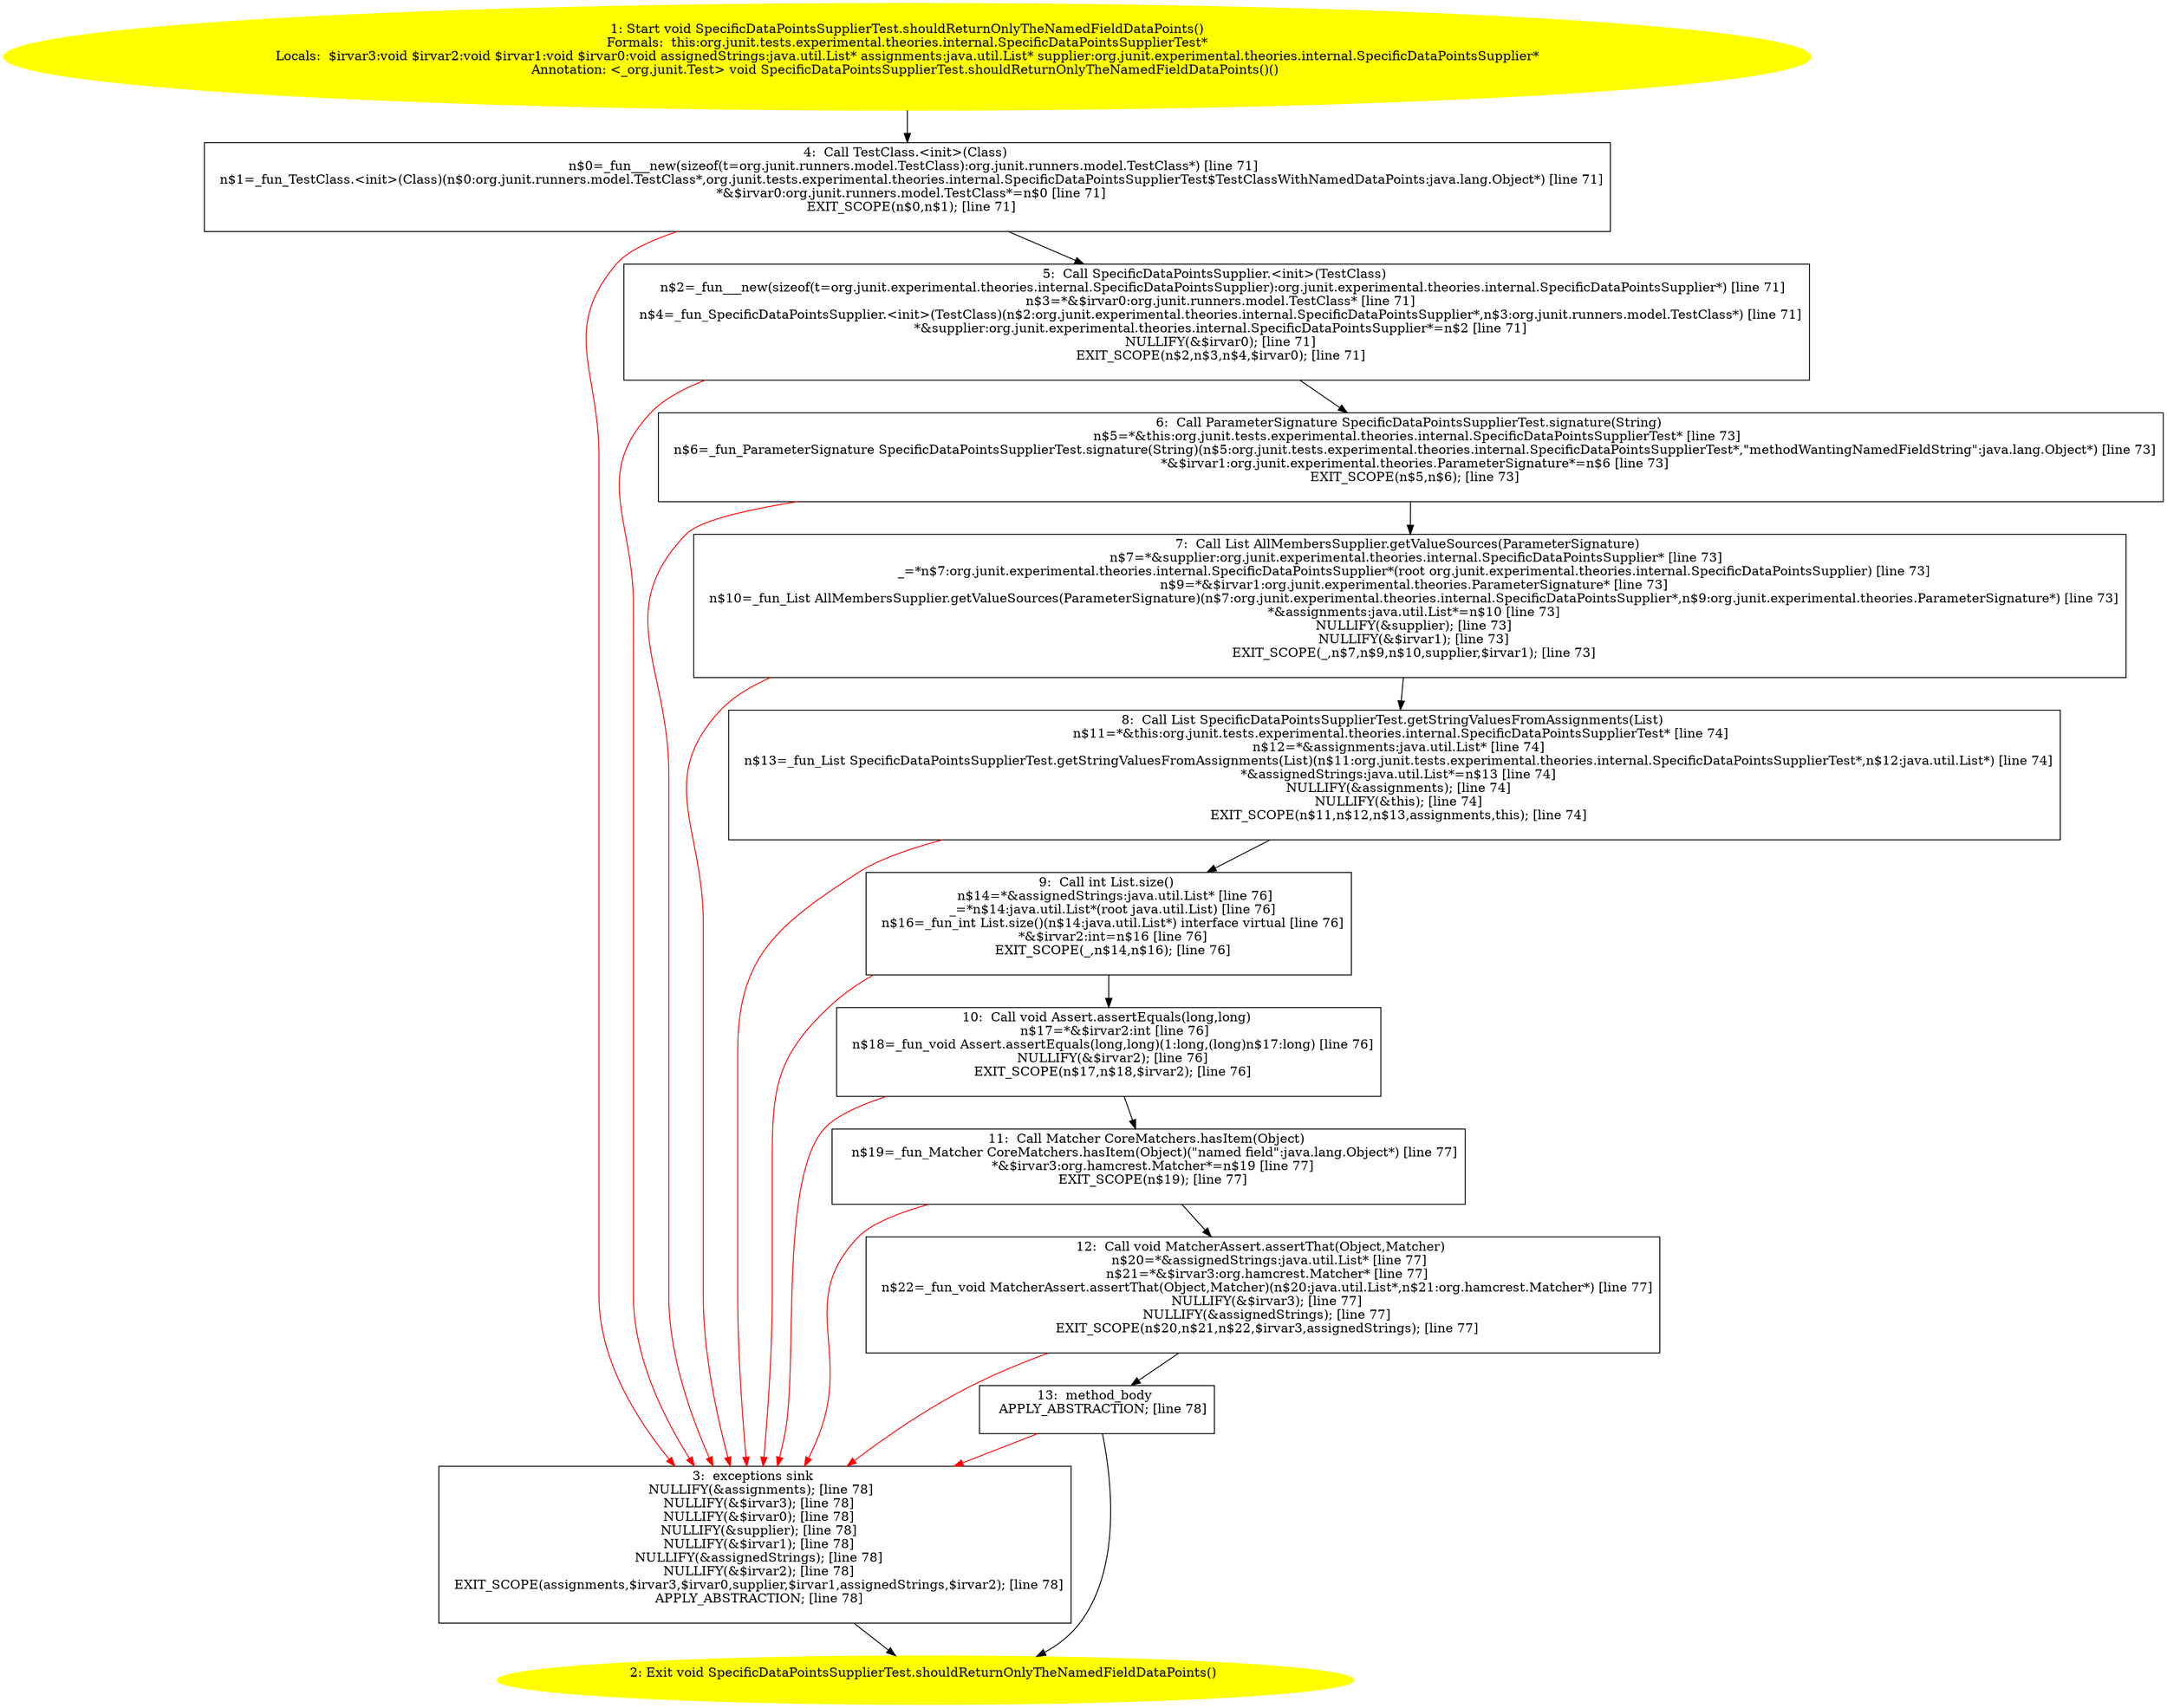 /* @generated */
digraph cfg {
"org.junit.tests.experimental.theories.internal.SpecificDataPointsSupplierTest.shouldReturnOnlyTheNam.b462f2690a3c47c4aa0bd218b69e1b3a_1" [label="1: Start void SpecificDataPointsSupplierTest.shouldReturnOnlyTheNamedFieldDataPoints()\nFormals:  this:org.junit.tests.experimental.theories.internal.SpecificDataPointsSupplierTest*\nLocals:  $irvar3:void $irvar2:void $irvar1:void $irvar0:void assignedStrings:java.util.List* assignments:java.util.List* supplier:org.junit.experimental.theories.internal.SpecificDataPointsSupplier*\nAnnotation: <_org.junit.Test> void SpecificDataPointsSupplierTest.shouldReturnOnlyTheNamedFieldDataPoints()() \n  " color=yellow style=filled]
	

	 "org.junit.tests.experimental.theories.internal.SpecificDataPointsSupplierTest.shouldReturnOnlyTheNam.b462f2690a3c47c4aa0bd218b69e1b3a_1" -> "org.junit.tests.experimental.theories.internal.SpecificDataPointsSupplierTest.shouldReturnOnlyTheNam.b462f2690a3c47c4aa0bd218b69e1b3a_4" ;
"org.junit.tests.experimental.theories.internal.SpecificDataPointsSupplierTest.shouldReturnOnlyTheNam.b462f2690a3c47c4aa0bd218b69e1b3a_2" [label="2: Exit void SpecificDataPointsSupplierTest.shouldReturnOnlyTheNamedFieldDataPoints() \n  " color=yellow style=filled]
	

"org.junit.tests.experimental.theories.internal.SpecificDataPointsSupplierTest.shouldReturnOnlyTheNam.b462f2690a3c47c4aa0bd218b69e1b3a_3" [label="3:  exceptions sink \n   NULLIFY(&assignments); [line 78]\n  NULLIFY(&$irvar3); [line 78]\n  NULLIFY(&$irvar0); [line 78]\n  NULLIFY(&supplier); [line 78]\n  NULLIFY(&$irvar1); [line 78]\n  NULLIFY(&assignedStrings); [line 78]\n  NULLIFY(&$irvar2); [line 78]\n  EXIT_SCOPE(assignments,$irvar3,$irvar0,supplier,$irvar1,assignedStrings,$irvar2); [line 78]\n  APPLY_ABSTRACTION; [line 78]\n " shape="box"]
	

	 "org.junit.tests.experimental.theories.internal.SpecificDataPointsSupplierTest.shouldReturnOnlyTheNam.b462f2690a3c47c4aa0bd218b69e1b3a_3" -> "org.junit.tests.experimental.theories.internal.SpecificDataPointsSupplierTest.shouldReturnOnlyTheNam.b462f2690a3c47c4aa0bd218b69e1b3a_2" ;
"org.junit.tests.experimental.theories.internal.SpecificDataPointsSupplierTest.shouldReturnOnlyTheNam.b462f2690a3c47c4aa0bd218b69e1b3a_4" [label="4:  Call TestClass.<init>(Class) \n   n$0=_fun___new(sizeof(t=org.junit.runners.model.TestClass):org.junit.runners.model.TestClass*) [line 71]\n  n$1=_fun_TestClass.<init>(Class)(n$0:org.junit.runners.model.TestClass*,org.junit.tests.experimental.theories.internal.SpecificDataPointsSupplierTest$TestClassWithNamedDataPoints:java.lang.Object*) [line 71]\n  *&$irvar0:org.junit.runners.model.TestClass*=n$0 [line 71]\n  EXIT_SCOPE(n$0,n$1); [line 71]\n " shape="box"]
	

	 "org.junit.tests.experimental.theories.internal.SpecificDataPointsSupplierTest.shouldReturnOnlyTheNam.b462f2690a3c47c4aa0bd218b69e1b3a_4" -> "org.junit.tests.experimental.theories.internal.SpecificDataPointsSupplierTest.shouldReturnOnlyTheNam.b462f2690a3c47c4aa0bd218b69e1b3a_5" ;
	 "org.junit.tests.experimental.theories.internal.SpecificDataPointsSupplierTest.shouldReturnOnlyTheNam.b462f2690a3c47c4aa0bd218b69e1b3a_4" -> "org.junit.tests.experimental.theories.internal.SpecificDataPointsSupplierTest.shouldReturnOnlyTheNam.b462f2690a3c47c4aa0bd218b69e1b3a_3" [color="red" ];
"org.junit.tests.experimental.theories.internal.SpecificDataPointsSupplierTest.shouldReturnOnlyTheNam.b462f2690a3c47c4aa0bd218b69e1b3a_5" [label="5:  Call SpecificDataPointsSupplier.<init>(TestClass) \n   n$2=_fun___new(sizeof(t=org.junit.experimental.theories.internal.SpecificDataPointsSupplier):org.junit.experimental.theories.internal.SpecificDataPointsSupplier*) [line 71]\n  n$3=*&$irvar0:org.junit.runners.model.TestClass* [line 71]\n  n$4=_fun_SpecificDataPointsSupplier.<init>(TestClass)(n$2:org.junit.experimental.theories.internal.SpecificDataPointsSupplier*,n$3:org.junit.runners.model.TestClass*) [line 71]\n  *&supplier:org.junit.experimental.theories.internal.SpecificDataPointsSupplier*=n$2 [line 71]\n  NULLIFY(&$irvar0); [line 71]\n  EXIT_SCOPE(n$2,n$3,n$4,$irvar0); [line 71]\n " shape="box"]
	

	 "org.junit.tests.experimental.theories.internal.SpecificDataPointsSupplierTest.shouldReturnOnlyTheNam.b462f2690a3c47c4aa0bd218b69e1b3a_5" -> "org.junit.tests.experimental.theories.internal.SpecificDataPointsSupplierTest.shouldReturnOnlyTheNam.b462f2690a3c47c4aa0bd218b69e1b3a_6" ;
	 "org.junit.tests.experimental.theories.internal.SpecificDataPointsSupplierTest.shouldReturnOnlyTheNam.b462f2690a3c47c4aa0bd218b69e1b3a_5" -> "org.junit.tests.experimental.theories.internal.SpecificDataPointsSupplierTest.shouldReturnOnlyTheNam.b462f2690a3c47c4aa0bd218b69e1b3a_3" [color="red" ];
"org.junit.tests.experimental.theories.internal.SpecificDataPointsSupplierTest.shouldReturnOnlyTheNam.b462f2690a3c47c4aa0bd218b69e1b3a_6" [label="6:  Call ParameterSignature SpecificDataPointsSupplierTest.signature(String) \n   n$5=*&this:org.junit.tests.experimental.theories.internal.SpecificDataPointsSupplierTest* [line 73]\n  n$6=_fun_ParameterSignature SpecificDataPointsSupplierTest.signature(String)(n$5:org.junit.tests.experimental.theories.internal.SpecificDataPointsSupplierTest*,\"methodWantingNamedFieldString\":java.lang.Object*) [line 73]\n  *&$irvar1:org.junit.experimental.theories.ParameterSignature*=n$6 [line 73]\n  EXIT_SCOPE(n$5,n$6); [line 73]\n " shape="box"]
	

	 "org.junit.tests.experimental.theories.internal.SpecificDataPointsSupplierTest.shouldReturnOnlyTheNam.b462f2690a3c47c4aa0bd218b69e1b3a_6" -> "org.junit.tests.experimental.theories.internal.SpecificDataPointsSupplierTest.shouldReturnOnlyTheNam.b462f2690a3c47c4aa0bd218b69e1b3a_7" ;
	 "org.junit.tests.experimental.theories.internal.SpecificDataPointsSupplierTest.shouldReturnOnlyTheNam.b462f2690a3c47c4aa0bd218b69e1b3a_6" -> "org.junit.tests.experimental.theories.internal.SpecificDataPointsSupplierTest.shouldReturnOnlyTheNam.b462f2690a3c47c4aa0bd218b69e1b3a_3" [color="red" ];
"org.junit.tests.experimental.theories.internal.SpecificDataPointsSupplierTest.shouldReturnOnlyTheNam.b462f2690a3c47c4aa0bd218b69e1b3a_7" [label="7:  Call List AllMembersSupplier.getValueSources(ParameterSignature) \n   n$7=*&supplier:org.junit.experimental.theories.internal.SpecificDataPointsSupplier* [line 73]\n  _=*n$7:org.junit.experimental.theories.internal.SpecificDataPointsSupplier*(root org.junit.experimental.theories.internal.SpecificDataPointsSupplier) [line 73]\n  n$9=*&$irvar1:org.junit.experimental.theories.ParameterSignature* [line 73]\n  n$10=_fun_List AllMembersSupplier.getValueSources(ParameterSignature)(n$7:org.junit.experimental.theories.internal.SpecificDataPointsSupplier*,n$9:org.junit.experimental.theories.ParameterSignature*) [line 73]\n  *&assignments:java.util.List*=n$10 [line 73]\n  NULLIFY(&supplier); [line 73]\n  NULLIFY(&$irvar1); [line 73]\n  EXIT_SCOPE(_,n$7,n$9,n$10,supplier,$irvar1); [line 73]\n " shape="box"]
	

	 "org.junit.tests.experimental.theories.internal.SpecificDataPointsSupplierTest.shouldReturnOnlyTheNam.b462f2690a3c47c4aa0bd218b69e1b3a_7" -> "org.junit.tests.experimental.theories.internal.SpecificDataPointsSupplierTest.shouldReturnOnlyTheNam.b462f2690a3c47c4aa0bd218b69e1b3a_8" ;
	 "org.junit.tests.experimental.theories.internal.SpecificDataPointsSupplierTest.shouldReturnOnlyTheNam.b462f2690a3c47c4aa0bd218b69e1b3a_7" -> "org.junit.tests.experimental.theories.internal.SpecificDataPointsSupplierTest.shouldReturnOnlyTheNam.b462f2690a3c47c4aa0bd218b69e1b3a_3" [color="red" ];
"org.junit.tests.experimental.theories.internal.SpecificDataPointsSupplierTest.shouldReturnOnlyTheNam.b462f2690a3c47c4aa0bd218b69e1b3a_8" [label="8:  Call List SpecificDataPointsSupplierTest.getStringValuesFromAssignments(List) \n   n$11=*&this:org.junit.tests.experimental.theories.internal.SpecificDataPointsSupplierTest* [line 74]\n  n$12=*&assignments:java.util.List* [line 74]\n  n$13=_fun_List SpecificDataPointsSupplierTest.getStringValuesFromAssignments(List)(n$11:org.junit.tests.experimental.theories.internal.SpecificDataPointsSupplierTest*,n$12:java.util.List*) [line 74]\n  *&assignedStrings:java.util.List*=n$13 [line 74]\n  NULLIFY(&assignments); [line 74]\n  NULLIFY(&this); [line 74]\n  EXIT_SCOPE(n$11,n$12,n$13,assignments,this); [line 74]\n " shape="box"]
	

	 "org.junit.tests.experimental.theories.internal.SpecificDataPointsSupplierTest.shouldReturnOnlyTheNam.b462f2690a3c47c4aa0bd218b69e1b3a_8" -> "org.junit.tests.experimental.theories.internal.SpecificDataPointsSupplierTest.shouldReturnOnlyTheNam.b462f2690a3c47c4aa0bd218b69e1b3a_9" ;
	 "org.junit.tests.experimental.theories.internal.SpecificDataPointsSupplierTest.shouldReturnOnlyTheNam.b462f2690a3c47c4aa0bd218b69e1b3a_8" -> "org.junit.tests.experimental.theories.internal.SpecificDataPointsSupplierTest.shouldReturnOnlyTheNam.b462f2690a3c47c4aa0bd218b69e1b3a_3" [color="red" ];
"org.junit.tests.experimental.theories.internal.SpecificDataPointsSupplierTest.shouldReturnOnlyTheNam.b462f2690a3c47c4aa0bd218b69e1b3a_9" [label="9:  Call int List.size() \n   n$14=*&assignedStrings:java.util.List* [line 76]\n  _=*n$14:java.util.List*(root java.util.List) [line 76]\n  n$16=_fun_int List.size()(n$14:java.util.List*) interface virtual [line 76]\n  *&$irvar2:int=n$16 [line 76]\n  EXIT_SCOPE(_,n$14,n$16); [line 76]\n " shape="box"]
	

	 "org.junit.tests.experimental.theories.internal.SpecificDataPointsSupplierTest.shouldReturnOnlyTheNam.b462f2690a3c47c4aa0bd218b69e1b3a_9" -> "org.junit.tests.experimental.theories.internal.SpecificDataPointsSupplierTest.shouldReturnOnlyTheNam.b462f2690a3c47c4aa0bd218b69e1b3a_10" ;
	 "org.junit.tests.experimental.theories.internal.SpecificDataPointsSupplierTest.shouldReturnOnlyTheNam.b462f2690a3c47c4aa0bd218b69e1b3a_9" -> "org.junit.tests.experimental.theories.internal.SpecificDataPointsSupplierTest.shouldReturnOnlyTheNam.b462f2690a3c47c4aa0bd218b69e1b3a_3" [color="red" ];
"org.junit.tests.experimental.theories.internal.SpecificDataPointsSupplierTest.shouldReturnOnlyTheNam.b462f2690a3c47c4aa0bd218b69e1b3a_10" [label="10:  Call void Assert.assertEquals(long,long) \n   n$17=*&$irvar2:int [line 76]\n  n$18=_fun_void Assert.assertEquals(long,long)(1:long,(long)n$17:long) [line 76]\n  NULLIFY(&$irvar2); [line 76]\n  EXIT_SCOPE(n$17,n$18,$irvar2); [line 76]\n " shape="box"]
	

	 "org.junit.tests.experimental.theories.internal.SpecificDataPointsSupplierTest.shouldReturnOnlyTheNam.b462f2690a3c47c4aa0bd218b69e1b3a_10" -> "org.junit.tests.experimental.theories.internal.SpecificDataPointsSupplierTest.shouldReturnOnlyTheNam.b462f2690a3c47c4aa0bd218b69e1b3a_11" ;
	 "org.junit.tests.experimental.theories.internal.SpecificDataPointsSupplierTest.shouldReturnOnlyTheNam.b462f2690a3c47c4aa0bd218b69e1b3a_10" -> "org.junit.tests.experimental.theories.internal.SpecificDataPointsSupplierTest.shouldReturnOnlyTheNam.b462f2690a3c47c4aa0bd218b69e1b3a_3" [color="red" ];
"org.junit.tests.experimental.theories.internal.SpecificDataPointsSupplierTest.shouldReturnOnlyTheNam.b462f2690a3c47c4aa0bd218b69e1b3a_11" [label="11:  Call Matcher CoreMatchers.hasItem(Object) \n   n$19=_fun_Matcher CoreMatchers.hasItem(Object)(\"named field\":java.lang.Object*) [line 77]\n  *&$irvar3:org.hamcrest.Matcher*=n$19 [line 77]\n  EXIT_SCOPE(n$19); [line 77]\n " shape="box"]
	

	 "org.junit.tests.experimental.theories.internal.SpecificDataPointsSupplierTest.shouldReturnOnlyTheNam.b462f2690a3c47c4aa0bd218b69e1b3a_11" -> "org.junit.tests.experimental.theories.internal.SpecificDataPointsSupplierTest.shouldReturnOnlyTheNam.b462f2690a3c47c4aa0bd218b69e1b3a_12" ;
	 "org.junit.tests.experimental.theories.internal.SpecificDataPointsSupplierTest.shouldReturnOnlyTheNam.b462f2690a3c47c4aa0bd218b69e1b3a_11" -> "org.junit.tests.experimental.theories.internal.SpecificDataPointsSupplierTest.shouldReturnOnlyTheNam.b462f2690a3c47c4aa0bd218b69e1b3a_3" [color="red" ];
"org.junit.tests.experimental.theories.internal.SpecificDataPointsSupplierTest.shouldReturnOnlyTheNam.b462f2690a3c47c4aa0bd218b69e1b3a_12" [label="12:  Call void MatcherAssert.assertThat(Object,Matcher) \n   n$20=*&assignedStrings:java.util.List* [line 77]\n  n$21=*&$irvar3:org.hamcrest.Matcher* [line 77]\n  n$22=_fun_void MatcherAssert.assertThat(Object,Matcher)(n$20:java.util.List*,n$21:org.hamcrest.Matcher*) [line 77]\n  NULLIFY(&$irvar3); [line 77]\n  NULLIFY(&assignedStrings); [line 77]\n  EXIT_SCOPE(n$20,n$21,n$22,$irvar3,assignedStrings); [line 77]\n " shape="box"]
	

	 "org.junit.tests.experimental.theories.internal.SpecificDataPointsSupplierTest.shouldReturnOnlyTheNam.b462f2690a3c47c4aa0bd218b69e1b3a_12" -> "org.junit.tests.experimental.theories.internal.SpecificDataPointsSupplierTest.shouldReturnOnlyTheNam.b462f2690a3c47c4aa0bd218b69e1b3a_13" ;
	 "org.junit.tests.experimental.theories.internal.SpecificDataPointsSupplierTest.shouldReturnOnlyTheNam.b462f2690a3c47c4aa0bd218b69e1b3a_12" -> "org.junit.tests.experimental.theories.internal.SpecificDataPointsSupplierTest.shouldReturnOnlyTheNam.b462f2690a3c47c4aa0bd218b69e1b3a_3" [color="red" ];
"org.junit.tests.experimental.theories.internal.SpecificDataPointsSupplierTest.shouldReturnOnlyTheNam.b462f2690a3c47c4aa0bd218b69e1b3a_13" [label="13:  method_body \n   APPLY_ABSTRACTION; [line 78]\n " shape="box"]
	

	 "org.junit.tests.experimental.theories.internal.SpecificDataPointsSupplierTest.shouldReturnOnlyTheNam.b462f2690a3c47c4aa0bd218b69e1b3a_13" -> "org.junit.tests.experimental.theories.internal.SpecificDataPointsSupplierTest.shouldReturnOnlyTheNam.b462f2690a3c47c4aa0bd218b69e1b3a_2" ;
	 "org.junit.tests.experimental.theories.internal.SpecificDataPointsSupplierTest.shouldReturnOnlyTheNam.b462f2690a3c47c4aa0bd218b69e1b3a_13" -> "org.junit.tests.experimental.theories.internal.SpecificDataPointsSupplierTest.shouldReturnOnlyTheNam.b462f2690a3c47c4aa0bd218b69e1b3a_3" [color="red" ];
}
